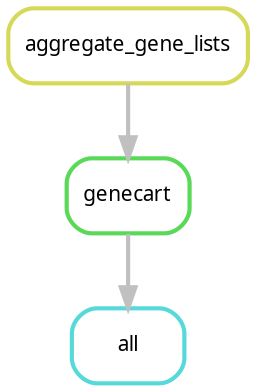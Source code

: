 digraph snakemake_dag {
    graph[bgcolor=white, margin=0];
    node[shape=box, style=rounded, fontname=sans,                 fontsize=10, penwidth=2];
    edge[penwidth=2, color=grey];
	0[label = "all", color = "0.50 0.6 0.85", style="rounded"];
	1[label = "genecart", color = "0.33 0.6 0.85", style="rounded"];
	2[label = "aggregate_gene_lists", color = "0.17 0.6 0.85", style="rounded"];
	1 -> 0
	2 -> 1
}            
